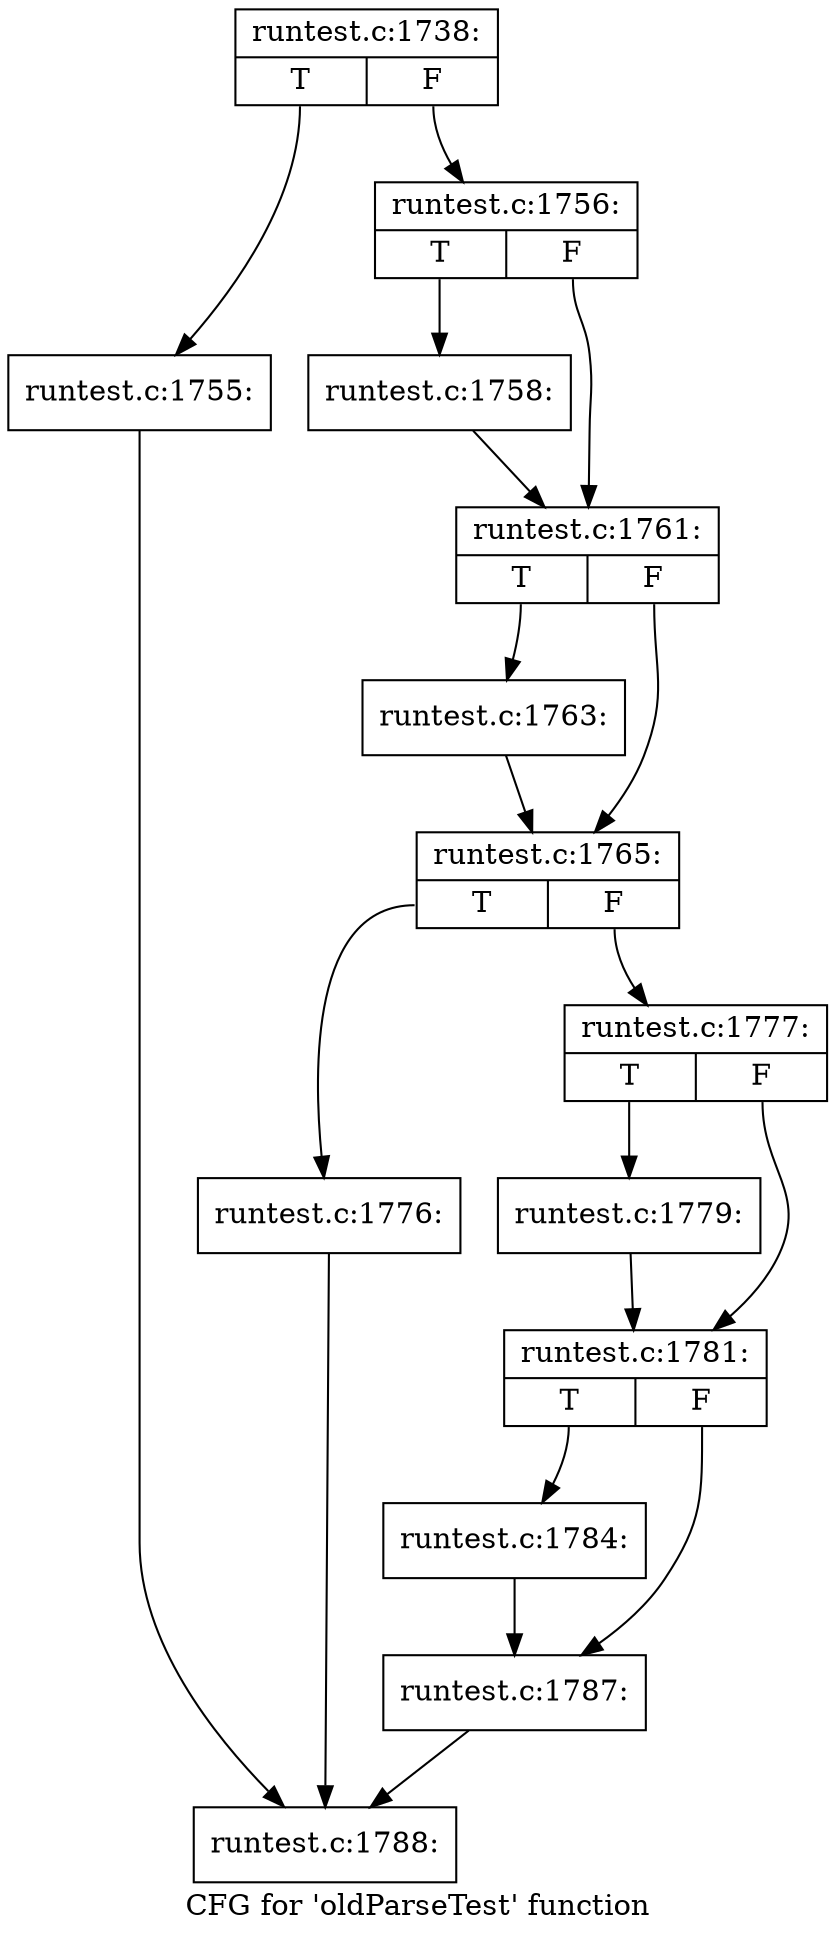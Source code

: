 digraph "CFG for 'oldParseTest' function" {
	label="CFG for 'oldParseTest' function";

	Node0x3dee610 [shape=record,label="{runtest.c:1738:|{<s0>T|<s1>F}}"];
	Node0x3dee610:s0 -> Node0x41563b0;
	Node0x3dee610:s1 -> Node0x40faaa0;
	Node0x41563b0 [shape=record,label="{runtest.c:1755:}"];
	Node0x41563b0 -> Node0x4143000;
	Node0x40faaa0 [shape=record,label="{runtest.c:1756:|{<s0>T|<s1>F}}"];
	Node0x40faaa0:s0 -> Node0x41566e0;
	Node0x40faaa0:s1 -> Node0x4156fa0;
	Node0x41566e0 [shape=record,label="{runtest.c:1758:}"];
	Node0x41566e0 -> Node0x4156fa0;
	Node0x4156fa0 [shape=record,label="{runtest.c:1761:|{<s0>T|<s1>F}}"];
	Node0x4156fa0:s0 -> Node0x3fadf90;
	Node0x4156fa0:s1 -> Node0x40fa960;
	Node0x3fadf90 [shape=record,label="{runtest.c:1763:}"];
	Node0x3fadf90 -> Node0x40fa960;
	Node0x40fa960 [shape=record,label="{runtest.c:1765:|{<s0>T|<s1>F}}"];
	Node0x40fa960:s0 -> Node0x4157660;
	Node0x40fa960:s1 -> Node0x4145c10;
	Node0x4157660 [shape=record,label="{runtest.c:1776:}"];
	Node0x4157660 -> Node0x4143000;
	Node0x4145c10 [shape=record,label="{runtest.c:1777:|{<s0>T|<s1>F}}"];
	Node0x4145c10:s0 -> Node0x4146240;
	Node0x4145c10:s1 -> Node0x4146290;
	Node0x4146240 [shape=record,label="{runtest.c:1779:}"];
	Node0x4146240 -> Node0x4146290;
	Node0x4146290 [shape=record,label="{runtest.c:1781:|{<s0>T|<s1>F}}"];
	Node0x4146290:s0 -> Node0x415b250;
	Node0x4146290:s1 -> Node0x415b2a0;
	Node0x415b250 [shape=record,label="{runtest.c:1784:}"];
	Node0x415b250 -> Node0x415b2a0;
	Node0x415b2a0 [shape=record,label="{runtest.c:1787:}"];
	Node0x415b2a0 -> Node0x4143000;
	Node0x4143000 [shape=record,label="{runtest.c:1788:}"];
}
